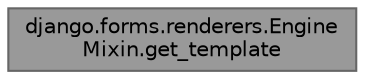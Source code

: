 digraph "django.forms.renderers.EngineMixin.get_template"
{
 
  bgcolor="transparent";
  edge [fontname=Helvetica,fontsize=10,labelfontname=Helvetica,labelfontsize=10];
  node [fontname=Helvetica,fontsize=10,shape=box,height=0.2,width=0.4];
  rankdir="LR";
  Node1 [id="Node000001",label="django.forms.renderers.Engine\lMixin.get_template",height=0.2,width=0.4,color="gray40", fillcolor="grey60", style="filled", fontcolor="black",tooltip=" "];
}
